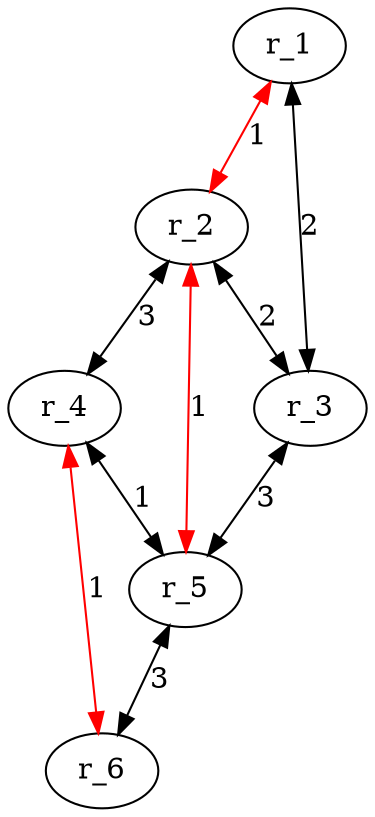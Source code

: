 digraph network {
	r_1->r_2 [dir =both] [label ="1"] [color ="red"];
	r_1->r_3 [dir =both] [label ="2"];
	r_2->r_3 [dir =both] [label ="2"];
	r_2->r_4 [dir =both] [label ="3"];
	r_2->r_5 [dir =both] [label ="1"] [color ="red"];
	r_3->r_5 [dir =both] [label ="3"];
	r_4->r_5 [dir =both] [label ="1"];
	r_4->r_6 [dir =both] [label ="1"] [color ="red"];
	r_5->r_6 [dir =both] [label ="3"];
}
